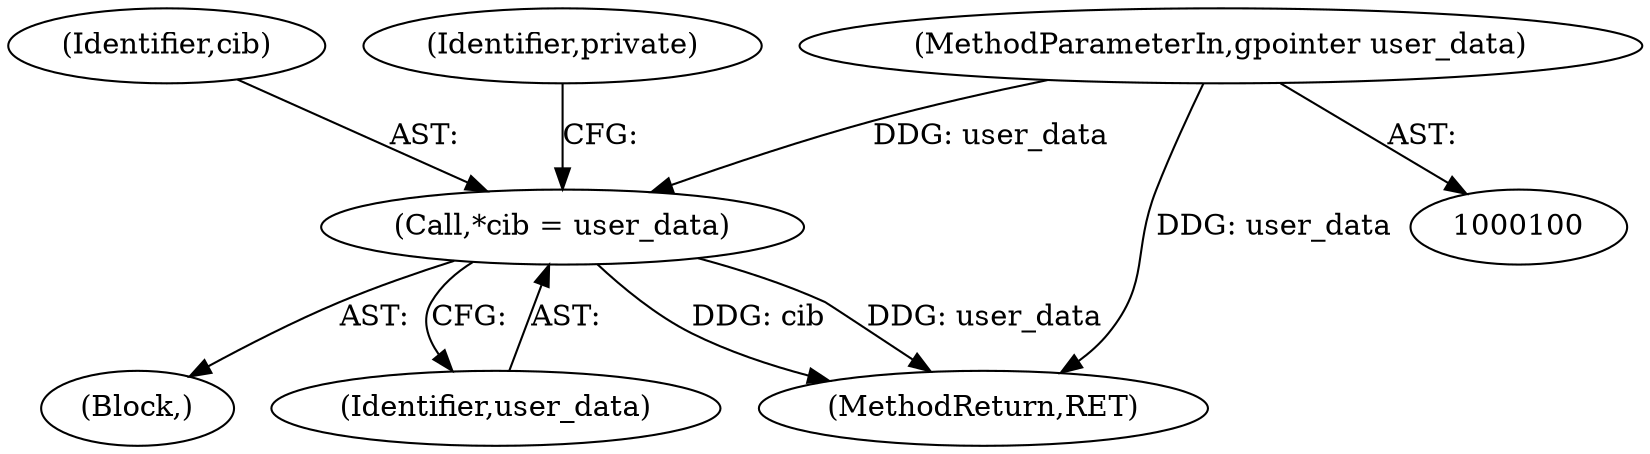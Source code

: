 digraph "0_pacemaker_564f7cc2a51dcd2f28ab12a13394f31be5aa3c93_5@pointer" {
"1000108" [label="(Call,*cib = user_data)"];
"1000101" [label="(MethodParameterIn,gpointer user_data)"];
"1000101" [label="(MethodParameterIn,gpointer user_data)"];
"1000108" [label="(Call,*cib = user_data)"];
"1000109" [label="(Identifier,cib)"];
"1000102" [label="(Block,)"];
"1000113" [label="(Identifier,private)"];
"1000110" [label="(Identifier,user_data)"];
"1000161" [label="(MethodReturn,RET)"];
"1000108" -> "1000102"  [label="AST: "];
"1000108" -> "1000110"  [label="CFG: "];
"1000109" -> "1000108"  [label="AST: "];
"1000110" -> "1000108"  [label="AST: "];
"1000113" -> "1000108"  [label="CFG: "];
"1000108" -> "1000161"  [label="DDG: cib"];
"1000108" -> "1000161"  [label="DDG: user_data"];
"1000101" -> "1000108"  [label="DDG: user_data"];
"1000101" -> "1000100"  [label="AST: "];
"1000101" -> "1000161"  [label="DDG: user_data"];
}
